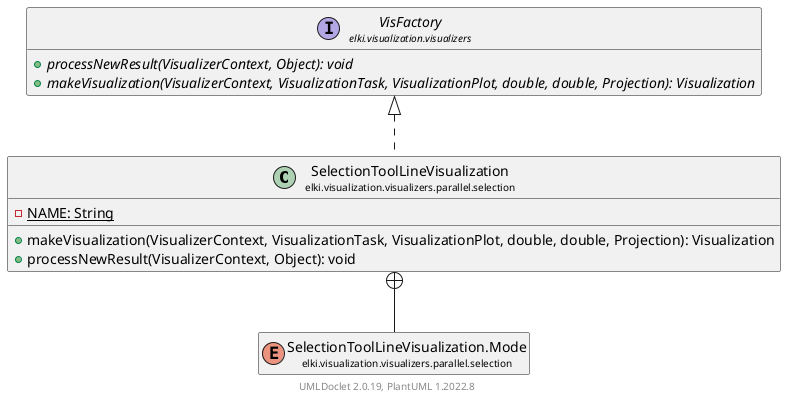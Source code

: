 @startuml
    remove .*\.(Instance|Par|Parameterizer|Factory)$
    set namespaceSeparator none
    hide empty fields
    hide empty methods

    class "<size:14>SelectionToolLineVisualization\n<size:10>elki.visualization.visualizers.parallel.selection" as elki.visualization.visualizers.parallel.selection.SelectionToolLineVisualization [[SelectionToolLineVisualization.html]] {
        {static} -NAME: String
        +makeVisualization(VisualizerContext, VisualizationTask, VisualizationPlot, double, double, Projection): Visualization
        +processNewResult(VisualizerContext, Object): void
    }

    interface "<size:14>VisFactory\n<size:10>elki.visualization.visualizers" as elki.visualization.visualizers.VisFactory [[../../VisFactory.html]] {
        {abstract} +processNewResult(VisualizerContext, Object): void
        {abstract} +makeVisualization(VisualizerContext, VisualizationTask, VisualizationPlot, double, double, Projection): Visualization
    }
    enum "<size:14>SelectionToolLineVisualization.Mode\n<size:10>elki.visualization.visualizers.parallel.selection" as elki.visualization.visualizers.parallel.selection.SelectionToolLineVisualization.Mode [[SelectionToolLineVisualization.Mode.html]]
    class "<size:14>SelectionToolLineVisualization.Instance\n<size:10>elki.visualization.visualizers.parallel.selection" as elki.visualization.visualizers.parallel.selection.SelectionToolLineVisualization.Instance [[SelectionToolLineVisualization.Instance.html]]

    elki.visualization.visualizers.VisFactory <|.. elki.visualization.visualizers.parallel.selection.SelectionToolLineVisualization
    elki.visualization.visualizers.parallel.selection.SelectionToolLineVisualization +-- elki.visualization.visualizers.parallel.selection.SelectionToolLineVisualization.Mode
    elki.visualization.visualizers.parallel.selection.SelectionToolLineVisualization +-- elki.visualization.visualizers.parallel.selection.SelectionToolLineVisualization.Instance

    center footer UMLDoclet 2.0.19, PlantUML 1.2022.8
@enduml
